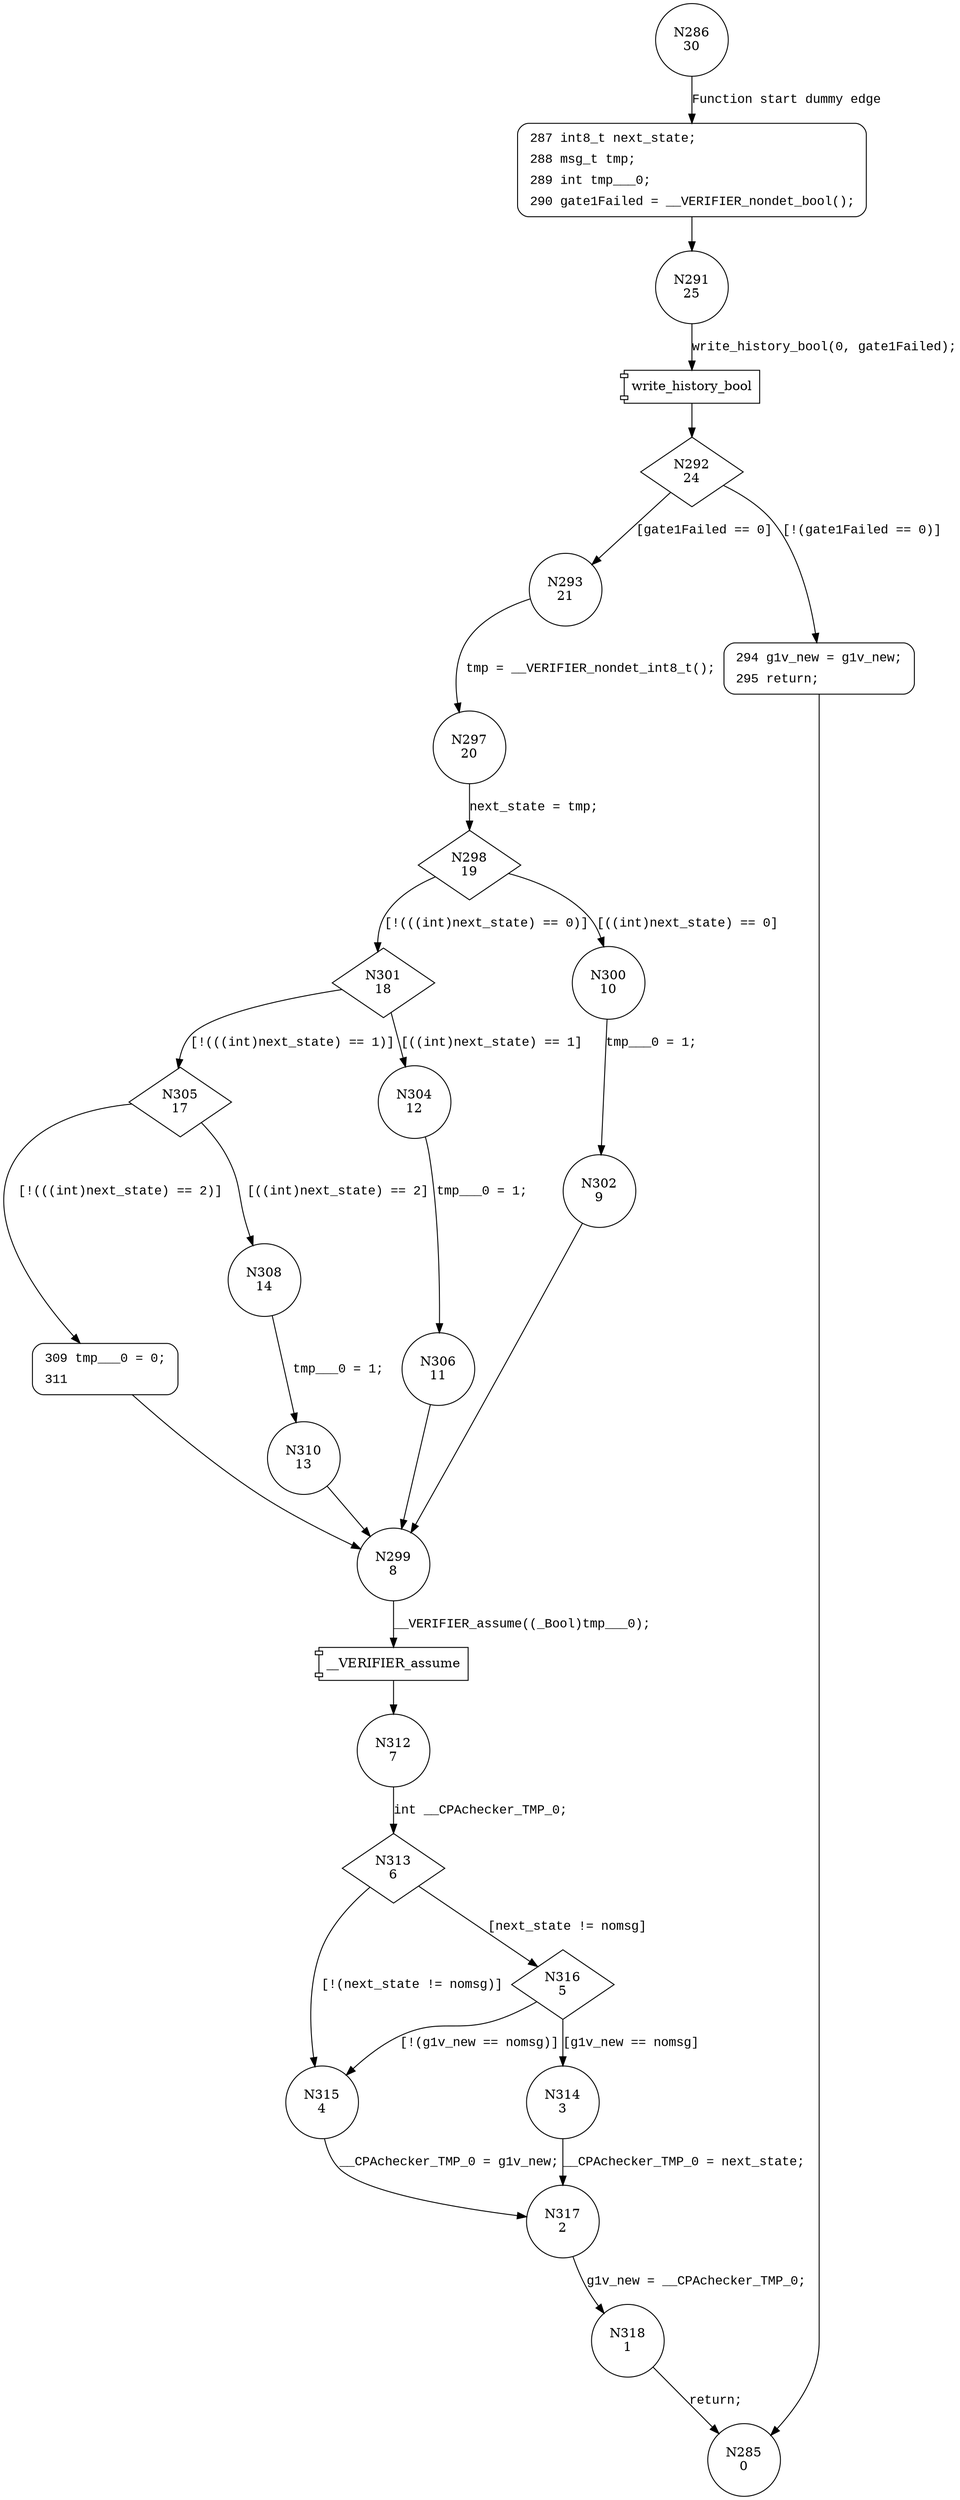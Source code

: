 digraph gate1_each_pals_period {
286 [shape="circle" label="N286\n30"]
287 [shape="circle" label="N287\n29"]
291 [shape="circle" label="N291\n25"]
292 [shape="diamond" label="N292\n24"]
293 [shape="circle" label="N293\n21"]
294 [shape="circle" label="N294\n23"]
297 [shape="circle" label="N297\n20"]
298 [shape="diamond" label="N298\n19"]
300 [shape="circle" label="N300\n10"]
301 [shape="diamond" label="N301\n18"]
304 [shape="circle" label="N304\n12"]
305 [shape="diamond" label="N305\n17"]
308 [shape="circle" label="N308\n14"]
309 [shape="circle" label="N309\n16"]
299 [shape="circle" label="N299\n8"]
312 [shape="circle" label="N312\n7"]
313 [shape="diamond" label="N313\n6"]
316 [shape="diamond" label="N316\n5"]
315 [shape="circle" label="N315\n4"]
317 [shape="circle" label="N317\n2"]
318 [shape="circle" label="N318\n1"]
314 [shape="circle" label="N314\n3"]
310 [shape="circle" label="N310\n13"]
306 [shape="circle" label="N306\n11"]
302 [shape="circle" label="N302\n9"]
285 [shape="circle" label="N285\n0"]
287 [style="filled,bold" penwidth="1" fillcolor="white" fontname="Courier New" shape="Mrecord" label=<<table border="0" cellborder="0" cellpadding="3" bgcolor="white"><tr><td align="right">287</td><td align="left">int8_t next_state;</td></tr><tr><td align="right">288</td><td align="left">msg_t tmp;</td></tr><tr><td align="right">289</td><td align="left">int tmp___0;</td></tr><tr><td align="right">290</td><td align="left">gate1Failed = __VERIFIER_nondet_bool();</td></tr></table>>]
287 -> 291[label=""]
294 [style="filled,bold" penwidth="1" fillcolor="white" fontname="Courier New" shape="Mrecord" label=<<table border="0" cellborder="0" cellpadding="3" bgcolor="white"><tr><td align="right">294</td><td align="left">g1v_new = g1v_new;</td></tr><tr><td align="right">295</td><td align="left">return;</td></tr></table>>]
294 -> 285[label=""]
309 [style="filled,bold" penwidth="1" fillcolor="white" fontname="Courier New" shape="Mrecord" label=<<table border="0" cellborder="0" cellpadding="3" bgcolor="white"><tr><td align="right">309</td><td align="left">tmp___0 = 0;</td></tr><tr><td align="right">311</td><td align="left"></td></tr></table>>]
309 -> 299[label=""]
286 -> 287 [label="Function start dummy edge" fontname="Courier New"]
100043 [shape="component" label="write_history_bool"]
291 -> 100043 [label="write_history_bool(0, gate1Failed);" fontname="Courier New"]
100043 -> 292 [label="" fontname="Courier New"]
292 -> 293 [label="[gate1Failed == 0]" fontname="Courier New"]
292 -> 294 [label="[!(gate1Failed == 0)]" fontname="Courier New"]
293 -> 297 [label="tmp = __VERIFIER_nondet_int8_t();" fontname="Courier New"]
298 -> 300 [label="[((int)next_state) == 0]" fontname="Courier New"]
298 -> 301 [label="[!(((int)next_state) == 0)]" fontname="Courier New"]
301 -> 304 [label="[((int)next_state) == 1]" fontname="Courier New"]
301 -> 305 [label="[!(((int)next_state) == 1)]" fontname="Courier New"]
305 -> 308 [label="[((int)next_state) == 2]" fontname="Courier New"]
305 -> 309 [label="[!(((int)next_state) == 2)]" fontname="Courier New"]
100044 [shape="component" label="__VERIFIER_assume"]
299 -> 100044 [label="__VERIFIER_assume((_Bool)tmp___0);" fontname="Courier New"]
100044 -> 312 [label="" fontname="Courier New"]
313 -> 316 [label="[next_state != nomsg]" fontname="Courier New"]
313 -> 315 [label="[!(next_state != nomsg)]" fontname="Courier New"]
315 -> 317 [label="__CPAchecker_TMP_0 = g1v_new;" fontname="Courier New"]
317 -> 318 [label="g1v_new = __CPAchecker_TMP_0;" fontname="Courier New"]
316 -> 314 [label="[g1v_new == nomsg]" fontname="Courier New"]
316 -> 315 [label="[!(g1v_new == nomsg)]" fontname="Courier New"]
308 -> 310 [label="tmp___0 = 1;" fontname="Courier New"]
304 -> 306 [label="tmp___0 = 1;" fontname="Courier New"]
300 -> 302 [label="tmp___0 = 1;" fontname="Courier New"]
297 -> 298 [label="next_state = tmp;" fontname="Courier New"]
312 -> 313 [label="int __CPAchecker_TMP_0;" fontname="Courier New"]
318 -> 285 [label="return;" fontname="Courier New"]
314 -> 317 [label="__CPAchecker_TMP_0 = next_state;" fontname="Courier New"]
310 -> 299 [label="" fontname="Courier New"]
306 -> 299 [label="" fontname="Courier New"]
302 -> 299 [label="" fontname="Courier New"]
}